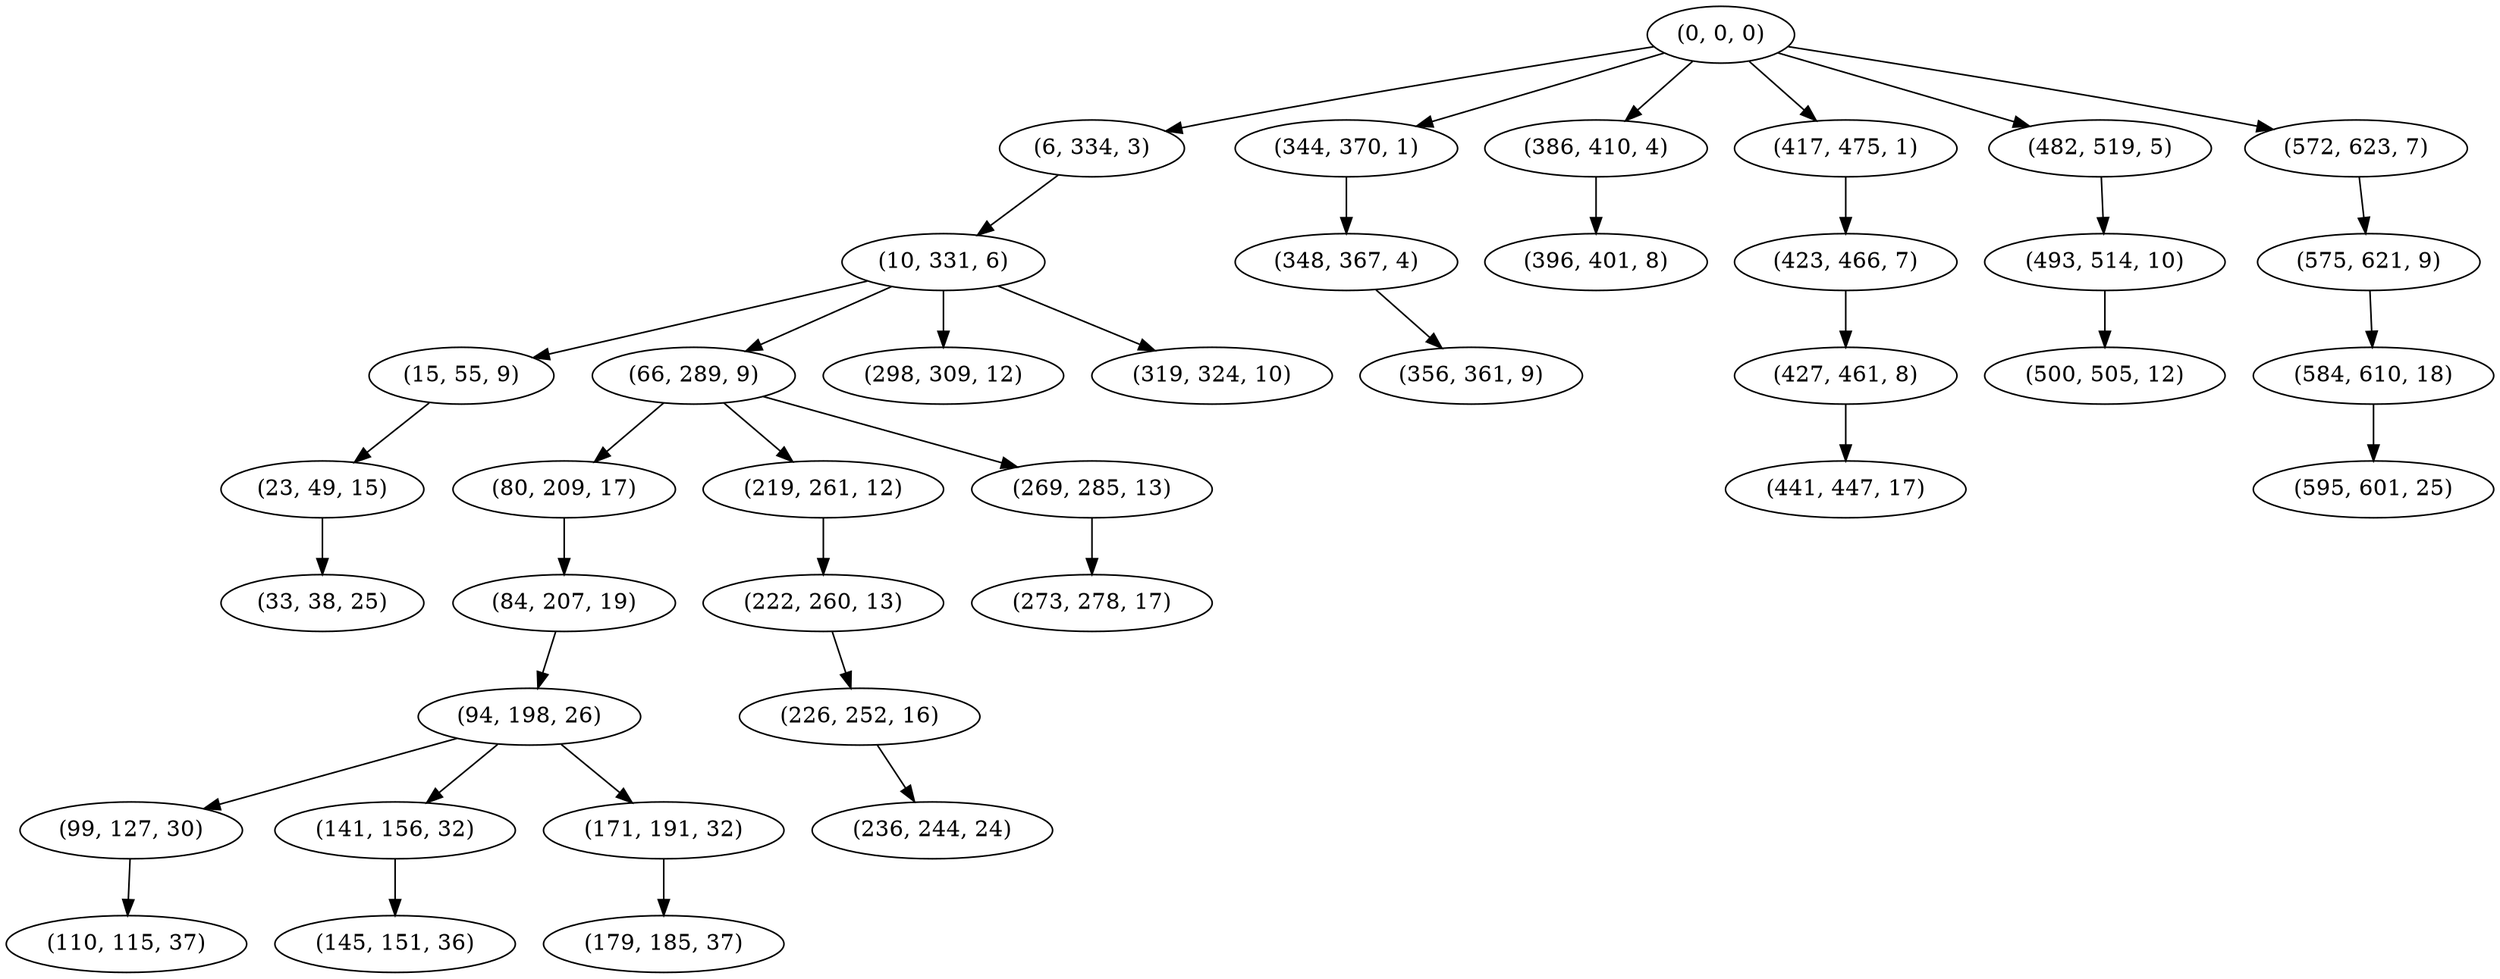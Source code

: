 digraph tree {
    "(0, 0, 0)";
    "(6, 334, 3)";
    "(10, 331, 6)";
    "(15, 55, 9)";
    "(23, 49, 15)";
    "(33, 38, 25)";
    "(66, 289, 9)";
    "(80, 209, 17)";
    "(84, 207, 19)";
    "(94, 198, 26)";
    "(99, 127, 30)";
    "(110, 115, 37)";
    "(141, 156, 32)";
    "(145, 151, 36)";
    "(171, 191, 32)";
    "(179, 185, 37)";
    "(219, 261, 12)";
    "(222, 260, 13)";
    "(226, 252, 16)";
    "(236, 244, 24)";
    "(269, 285, 13)";
    "(273, 278, 17)";
    "(298, 309, 12)";
    "(319, 324, 10)";
    "(344, 370, 1)";
    "(348, 367, 4)";
    "(356, 361, 9)";
    "(386, 410, 4)";
    "(396, 401, 8)";
    "(417, 475, 1)";
    "(423, 466, 7)";
    "(427, 461, 8)";
    "(441, 447, 17)";
    "(482, 519, 5)";
    "(493, 514, 10)";
    "(500, 505, 12)";
    "(572, 623, 7)";
    "(575, 621, 9)";
    "(584, 610, 18)";
    "(595, 601, 25)";
    "(0, 0, 0)" -> "(6, 334, 3)";
    "(0, 0, 0)" -> "(344, 370, 1)";
    "(0, 0, 0)" -> "(386, 410, 4)";
    "(0, 0, 0)" -> "(417, 475, 1)";
    "(0, 0, 0)" -> "(482, 519, 5)";
    "(0, 0, 0)" -> "(572, 623, 7)";
    "(6, 334, 3)" -> "(10, 331, 6)";
    "(10, 331, 6)" -> "(15, 55, 9)";
    "(10, 331, 6)" -> "(66, 289, 9)";
    "(10, 331, 6)" -> "(298, 309, 12)";
    "(10, 331, 6)" -> "(319, 324, 10)";
    "(15, 55, 9)" -> "(23, 49, 15)";
    "(23, 49, 15)" -> "(33, 38, 25)";
    "(66, 289, 9)" -> "(80, 209, 17)";
    "(66, 289, 9)" -> "(219, 261, 12)";
    "(66, 289, 9)" -> "(269, 285, 13)";
    "(80, 209, 17)" -> "(84, 207, 19)";
    "(84, 207, 19)" -> "(94, 198, 26)";
    "(94, 198, 26)" -> "(99, 127, 30)";
    "(94, 198, 26)" -> "(141, 156, 32)";
    "(94, 198, 26)" -> "(171, 191, 32)";
    "(99, 127, 30)" -> "(110, 115, 37)";
    "(141, 156, 32)" -> "(145, 151, 36)";
    "(171, 191, 32)" -> "(179, 185, 37)";
    "(219, 261, 12)" -> "(222, 260, 13)";
    "(222, 260, 13)" -> "(226, 252, 16)";
    "(226, 252, 16)" -> "(236, 244, 24)";
    "(269, 285, 13)" -> "(273, 278, 17)";
    "(344, 370, 1)" -> "(348, 367, 4)";
    "(348, 367, 4)" -> "(356, 361, 9)";
    "(386, 410, 4)" -> "(396, 401, 8)";
    "(417, 475, 1)" -> "(423, 466, 7)";
    "(423, 466, 7)" -> "(427, 461, 8)";
    "(427, 461, 8)" -> "(441, 447, 17)";
    "(482, 519, 5)" -> "(493, 514, 10)";
    "(493, 514, 10)" -> "(500, 505, 12)";
    "(572, 623, 7)" -> "(575, 621, 9)";
    "(575, 621, 9)" -> "(584, 610, 18)";
    "(584, 610, 18)" -> "(595, 601, 25)";
}
